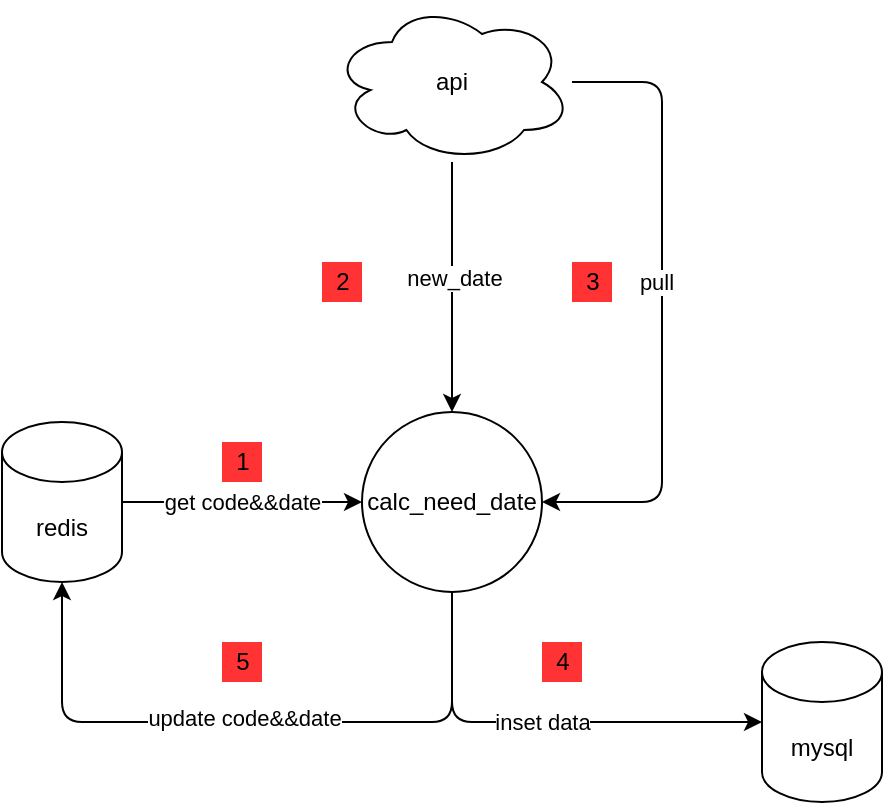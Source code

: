 <mxfile>
    <diagram id="ex4V92KXeAsVFAMboglp" name="第 1 页">
        <mxGraphModel dx="1301" dy="466" grid="1" gridSize="10" guides="1" tooltips="1" connect="1" arrows="1" fold="1" page="1" pageScale="1" pageWidth="827" pageHeight="1169" math="0" shadow="0">
            <root>
                <mxCell id="0"/>
                <mxCell id="1" parent="0"/>
                <mxCell id="2" value="mysql" style="shape=cylinder3;whiteSpace=wrap;html=1;boundedLbl=1;backgroundOutline=1;size=15;" vertex="1" parent="1">
                    <mxGeometry x="330" y="340" width="60" height="80" as="geometry"/>
                </mxCell>
                <mxCell id="3" value="redis" style="shape=cylinder3;whiteSpace=wrap;html=1;boundedLbl=1;backgroundOutline=1;size=15;" vertex="1" parent="1">
                    <mxGeometry x="-50" y="230" width="60" height="80" as="geometry"/>
                </mxCell>
                <mxCell id="10" style="edgeStyle=none;html=1;entryX=0.5;entryY=0;entryDx=0;entryDy=0;startArrow=none;startFill=0;" edge="1" parent="1" source="4" target="5">
                    <mxGeometry relative="1" as="geometry"/>
                </mxCell>
                <mxCell id="11" value="new_date" style="edgeLabel;html=1;align=center;verticalAlign=middle;resizable=0;points=[];" vertex="1" connectable="0" parent="10">
                    <mxGeometry x="-0.077" y="1" relative="1" as="geometry">
                        <mxPoint as="offset"/>
                    </mxGeometry>
                </mxCell>
                <mxCell id="16" style="edgeStyle=none;html=1;startArrow=none;startFill=0;endArrow=classic;endFill=1;entryX=1;entryY=0.5;entryDx=0;entryDy=0;" edge="1" parent="1" source="4" target="5">
                    <mxGeometry relative="1" as="geometry">
                        <mxPoint x="280" y="280" as="targetPoint"/>
                        <Array as="points">
                            <mxPoint x="280" y="60"/>
                            <mxPoint x="280" y="270"/>
                        </Array>
                    </mxGeometry>
                </mxCell>
                <mxCell id="17" value="pull" style="edgeLabel;html=1;align=center;verticalAlign=middle;resizable=0;points=[];" vertex="1" connectable="0" parent="16">
                    <mxGeometry x="-0.079" y="-3" relative="1" as="geometry">
                        <mxPoint as="offset"/>
                    </mxGeometry>
                </mxCell>
                <mxCell id="4" value="api" style="ellipse;shape=cloud;whiteSpace=wrap;html=1;" vertex="1" parent="1">
                    <mxGeometry x="115" y="20" width="120" height="80" as="geometry"/>
                </mxCell>
                <mxCell id="20" style="edgeStyle=none;html=1;startArrow=none;startFill=0;endArrow=classic;endFill=1;entryX=0.5;entryY=1;entryDx=0;entryDy=0;entryPerimeter=0;" edge="1" parent="1" source="5" target="3">
                    <mxGeometry relative="1" as="geometry">
                        <mxPoint x="-20" y="380" as="targetPoint"/>
                        <Array as="points">
                            <mxPoint x="175" y="380"/>
                            <mxPoint x="-20" y="380"/>
                        </Array>
                    </mxGeometry>
                </mxCell>
                <mxCell id="21" value="update code&amp;amp;&amp;amp;date" style="edgeLabel;html=1;align=center;verticalAlign=middle;resizable=0;points=[];" vertex="1" connectable="0" parent="20">
                    <mxGeometry x="0.024" y="-2" relative="1" as="geometry">
                        <mxPoint as="offset"/>
                    </mxGeometry>
                </mxCell>
                <mxCell id="23" value="inset data" style="edgeStyle=none;html=1;startArrow=none;startFill=0;endArrow=classic;endFill=1;entryX=0;entryY=0.5;entryDx=0;entryDy=0;entryPerimeter=0;" edge="1" parent="1" source="5" target="2">
                    <mxGeometry relative="1" as="geometry">
                        <mxPoint x="360" y="380" as="targetPoint"/>
                        <Array as="points">
                            <mxPoint x="175" y="380"/>
                        </Array>
                    </mxGeometry>
                </mxCell>
                <mxCell id="5" value="calc_need_date" style="ellipse;whiteSpace=wrap;html=1;aspect=fixed;" vertex="1" parent="1">
                    <mxGeometry x="130" y="225" width="90" height="90" as="geometry"/>
                </mxCell>
                <mxCell id="7" value="get code&amp;amp;&amp;amp;date" style="endArrow=none;startArrow=classic;html=1;entryX=1;entryY=0.5;entryDx=0;entryDy=0;entryPerimeter=0;startFill=1;endFill=0;" edge="1" parent="1" target="3">
                    <mxGeometry width="50" height="50" relative="1" as="geometry">
                        <mxPoint x="130" y="270" as="sourcePoint"/>
                        <mxPoint x="320" y="220" as="targetPoint"/>
                    </mxGeometry>
                </mxCell>
                <mxCell id="9" value="1" style="text;html=1;align=center;verticalAlign=middle;resizable=0;points=[];autosize=1;strokeColor=none;fillColor=#FF3333;" vertex="1" parent="1">
                    <mxGeometry x="60" y="240" width="20" height="20" as="geometry"/>
                </mxCell>
                <mxCell id="12" value="2" style="text;html=1;align=center;verticalAlign=middle;resizable=0;points=[];autosize=1;strokeColor=none;fillColor=#FF3333;" vertex="1" parent="1">
                    <mxGeometry x="110" y="150" width="20" height="20" as="geometry"/>
                </mxCell>
                <mxCell id="18" value="3" style="text;html=1;align=center;verticalAlign=middle;resizable=0;points=[];autosize=1;strokeColor=none;fillColor=#FF3333;" vertex="1" parent="1">
                    <mxGeometry x="235" y="150" width="20" height="20" as="geometry"/>
                </mxCell>
                <mxCell id="22" value="5" style="text;html=1;align=center;verticalAlign=middle;resizable=0;points=[];autosize=1;strokeColor=none;fillColor=#FF3333;" vertex="1" parent="1">
                    <mxGeometry x="60" y="340" width="20" height="20" as="geometry"/>
                </mxCell>
                <mxCell id="26" value="4" style="text;html=1;align=center;verticalAlign=middle;resizable=0;points=[];autosize=1;strokeColor=none;fillColor=#FF3333;" vertex="1" parent="1">
                    <mxGeometry x="220" y="340" width="20" height="20" as="geometry"/>
                </mxCell>
            </root>
        </mxGraphModel>
    </diagram>
</mxfile>